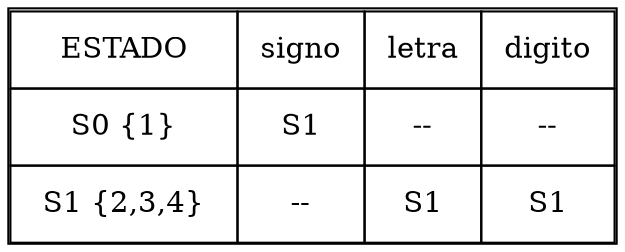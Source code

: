 digraph grafica{
rankdir=LR;
forcelabels= true;
node [shape = plain];
nodo16 [label = <<table border = '1' cellboder = '1' cellspacing='0' cellpadding='10'>
<tr>
<td>ESTADO</td>
<td>signo</td>
<td>letra</td>
<td>digito</td>
</tr>
<tr>
<td> S0 {1} </td>
<td> S1 </td>
<td> -- </td>
<td> -- </td>
</tr>
<tr>
<td> S1 {2,3,4} </td>
<td> -- </td>
<td> S1 </td>
<td> S1 </td>
</tr>
</table>>];

}